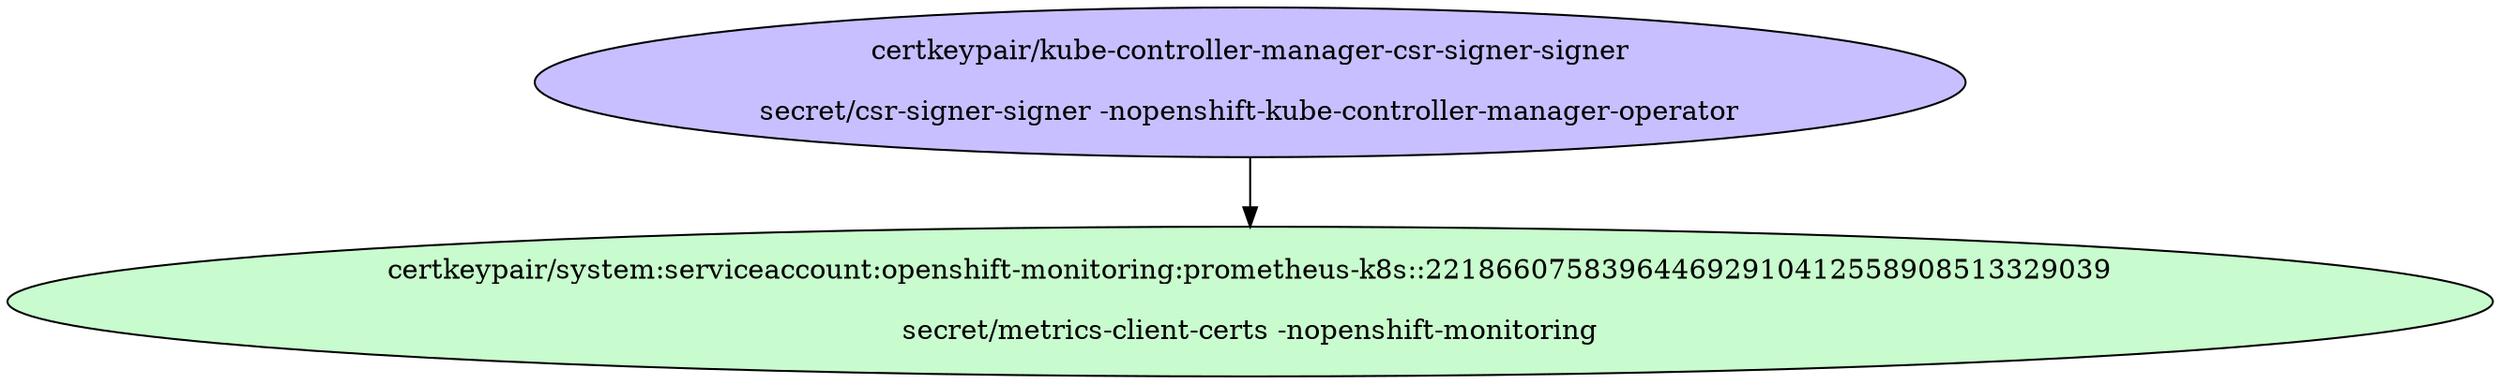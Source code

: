 digraph "Local Certificate" {
  // Node definitions.
  0 [
    label="certkeypair/kube-controller-manager-csr-signer-signer\n\nsecret/csr-signer-signer -nopenshift-kube-controller-manager-operator\n"
    style=filled
    fillcolor="#c7bfff"
  ];
  11 [
    label="certkeypair/system:serviceaccount:openshift-monitoring:prometheus-k8s::221866075839644692910412558908513329039\n\nsecret/metrics-client-certs -nopenshift-monitoring\n"
    style=filled
    fillcolor="#c8fbcd"
  ];

  // Edge definitions.
  0 -> 11;
}